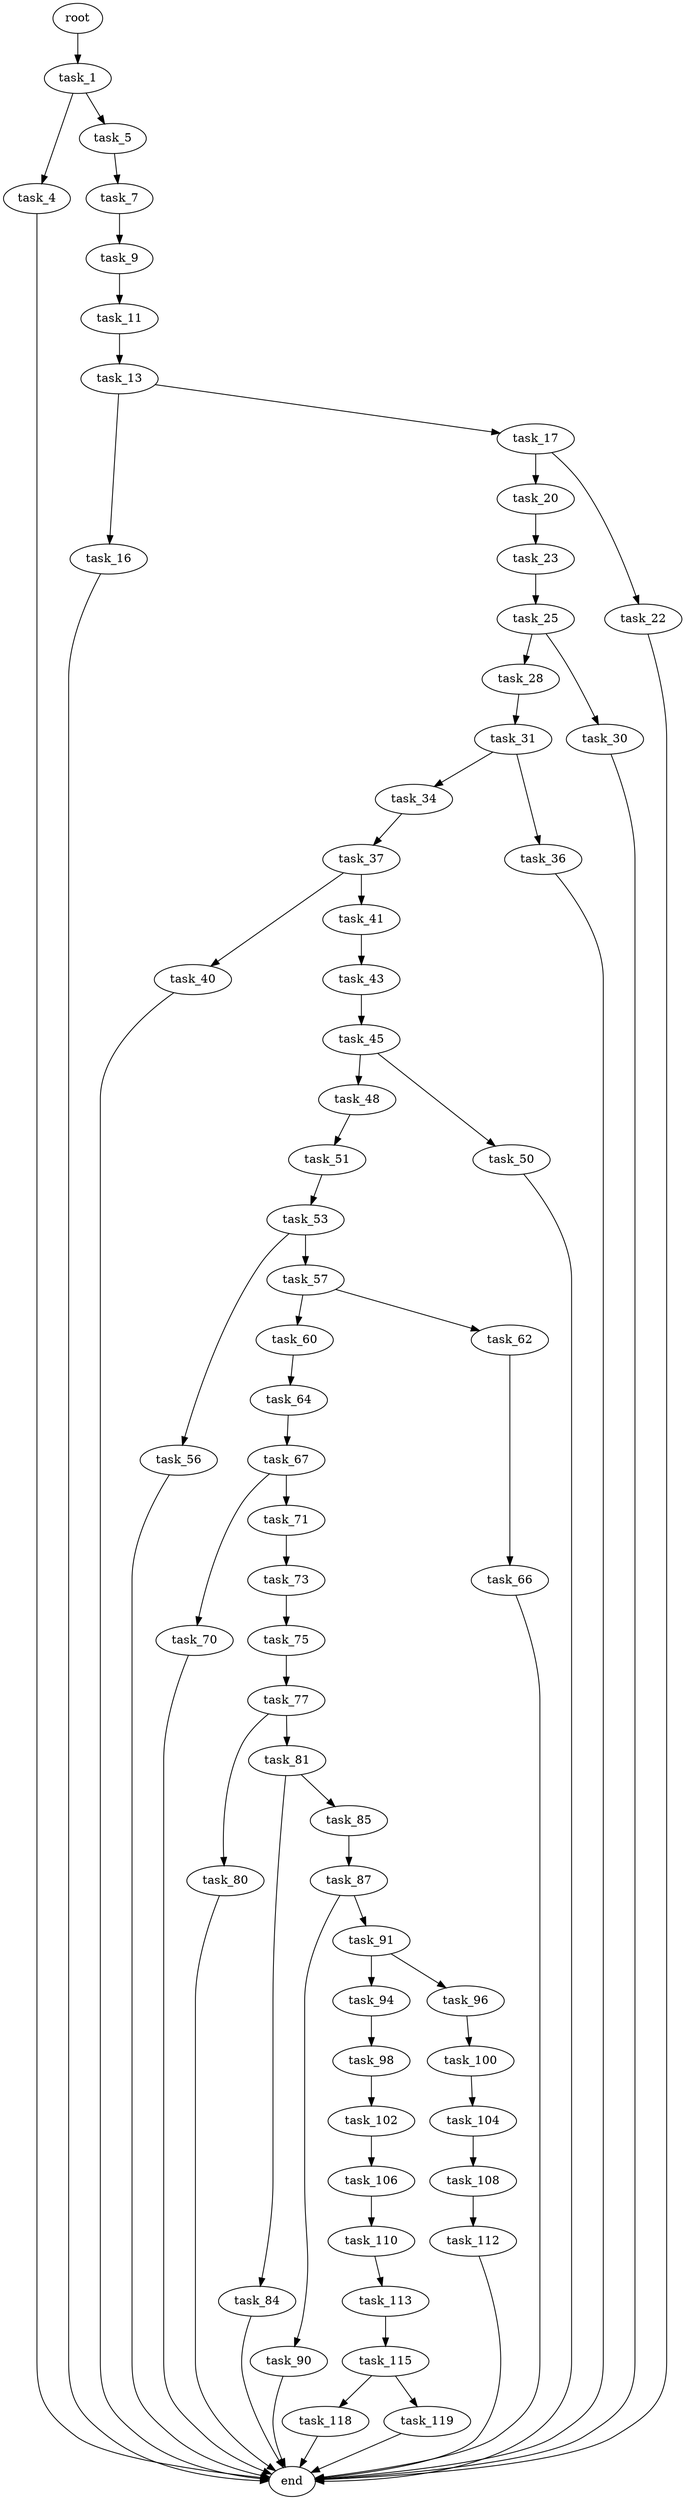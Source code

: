 digraph G {
  root [size="0.000000"];
  task_1 [size="49991486434.000000"];
  task_4 [size="68719476736.000000"];
  task_5 [size="134217728000.000000"];
  task_7 [size="6719563036.000000"];
  task_9 [size="199364687458.000000"];
  task_11 [size="851314767349.000000"];
  task_13 [size="42880479712.000000"];
  task_16 [size="1073741824000.000000"];
  task_17 [size="1337310066796.000000"];
  task_20 [size="134217728000.000000"];
  task_22 [size="549755813888.000000"];
  task_23 [size="5169979153.000000"];
  task_25 [size="13155771590.000000"];
  task_28 [size="760962800703.000000"];
  task_30 [size="28991029248.000000"];
  task_31 [size="79412452398.000000"];
  task_34 [size="7380774255.000000"];
  task_36 [size="42005212274.000000"];
  task_37 [size="28991029248.000000"];
  task_40 [size="89586199580.000000"];
  task_41 [size="1606099135.000000"];
  task_43 [size="2420919764.000000"];
  task_45 [size="454436905878.000000"];
  task_48 [size="134217728000.000000"];
  task_50 [size="21854178575.000000"];
  task_51 [size="28991029248.000000"];
  task_53 [size="1110081475.000000"];
  task_56 [size="368293445632.000000"];
  task_57 [size="3094844409.000000"];
  task_60 [size="28991029248.000000"];
  task_62 [size="4058841979.000000"];
  task_64 [size="13346892263.000000"];
  task_66 [size="20677509800.000000"];
  task_67 [size="597046856705.000000"];
  task_70 [size="10222654894.000000"];
  task_71 [size="33504502523.000000"];
  task_73 [size="14716399694.000000"];
  task_75 [size="13499346761.000000"];
  task_77 [size="28389779061.000000"];
  task_80 [size="68719476736.000000"];
  task_81 [size="101369124750.000000"];
  task_84 [size="16431571102.000000"];
  task_85 [size="21166876150.000000"];
  task_87 [size="166488301144.000000"];
  task_90 [size="211385108665.000000"];
  task_91 [size="782757789696.000000"];
  task_94 [size="308535193567.000000"];
  task_96 [size="782757789696.000000"];
  task_98 [size="118167333264.000000"];
  task_100 [size="134217728000.000000"];
  task_102 [size="368293445632.000000"];
  task_104 [size="68719476736.000000"];
  task_106 [size="368293445632.000000"];
  task_108 [size="5343511836.000000"];
  task_110 [size="1073741824000.000000"];
  task_112 [size="24196747667.000000"];
  task_113 [size="7717864291.000000"];
  task_115 [size="134217728000.000000"];
  task_118 [size="15630020423.000000"];
  task_119 [size="358284459167.000000"];
  end [size="0.000000"];

  root -> task_1 [size="1.000000"];
  task_1 -> task_4 [size="838860800.000000"];
  task_1 -> task_5 [size="838860800.000000"];
  task_4 -> end [size="1.000000"];
  task_5 -> task_7 [size="209715200.000000"];
  task_7 -> task_9 [size="411041792.000000"];
  task_9 -> task_11 [size="411041792.000000"];
  task_11 -> task_13 [size="838860800.000000"];
  task_13 -> task_16 [size="838860800.000000"];
  task_13 -> task_17 [size="838860800.000000"];
  task_16 -> end [size="1.000000"];
  task_17 -> task_20 [size="838860800.000000"];
  task_17 -> task_22 [size="838860800.000000"];
  task_20 -> task_23 [size="209715200.000000"];
  task_22 -> end [size="1.000000"];
  task_23 -> task_25 [size="134217728.000000"];
  task_25 -> task_28 [size="411041792.000000"];
  task_25 -> task_30 [size="411041792.000000"];
  task_28 -> task_31 [size="679477248.000000"];
  task_30 -> end [size="1.000000"];
  task_31 -> task_34 [size="75497472.000000"];
  task_31 -> task_36 [size="75497472.000000"];
  task_34 -> task_37 [size="134217728.000000"];
  task_36 -> end [size="1.000000"];
  task_37 -> task_40 [size="75497472.000000"];
  task_37 -> task_41 [size="75497472.000000"];
  task_40 -> end [size="1.000000"];
  task_41 -> task_43 [size="33554432.000000"];
  task_43 -> task_45 [size="75497472.000000"];
  task_45 -> task_48 [size="679477248.000000"];
  task_45 -> task_50 [size="679477248.000000"];
  task_48 -> task_51 [size="209715200.000000"];
  task_50 -> end [size="1.000000"];
  task_51 -> task_53 [size="75497472.000000"];
  task_53 -> task_56 [size="33554432.000000"];
  task_53 -> task_57 [size="33554432.000000"];
  task_56 -> end [size="1.000000"];
  task_57 -> task_60 [size="209715200.000000"];
  task_57 -> task_62 [size="209715200.000000"];
  task_60 -> task_64 [size="75497472.000000"];
  task_62 -> task_66 [size="75497472.000000"];
  task_64 -> task_67 [size="209715200.000000"];
  task_66 -> end [size="1.000000"];
  task_67 -> task_70 [size="411041792.000000"];
  task_67 -> task_71 [size="411041792.000000"];
  task_70 -> end [size="1.000000"];
  task_71 -> task_73 [size="536870912.000000"];
  task_73 -> task_75 [size="33554432.000000"];
  task_75 -> task_77 [size="301989888.000000"];
  task_77 -> task_80 [size="838860800.000000"];
  task_77 -> task_81 [size="838860800.000000"];
  task_80 -> end [size="1.000000"];
  task_81 -> task_84 [size="134217728.000000"];
  task_81 -> task_85 [size="134217728.000000"];
  task_84 -> end [size="1.000000"];
  task_85 -> task_87 [size="838860800.000000"];
  task_87 -> task_90 [size="134217728.000000"];
  task_87 -> task_91 [size="134217728.000000"];
  task_90 -> end [size="1.000000"];
  task_91 -> task_94 [size="679477248.000000"];
  task_91 -> task_96 [size="679477248.000000"];
  task_94 -> task_98 [size="536870912.000000"];
  task_96 -> task_100 [size="679477248.000000"];
  task_98 -> task_102 [size="411041792.000000"];
  task_100 -> task_104 [size="209715200.000000"];
  task_102 -> task_106 [size="411041792.000000"];
  task_104 -> task_108 [size="134217728.000000"];
  task_106 -> task_110 [size="411041792.000000"];
  task_108 -> task_112 [size="411041792.000000"];
  task_110 -> task_113 [size="838860800.000000"];
  task_112 -> end [size="1.000000"];
  task_113 -> task_115 [size="134217728.000000"];
  task_115 -> task_118 [size="209715200.000000"];
  task_115 -> task_119 [size="209715200.000000"];
  task_118 -> end [size="1.000000"];
  task_119 -> end [size="1.000000"];
}
